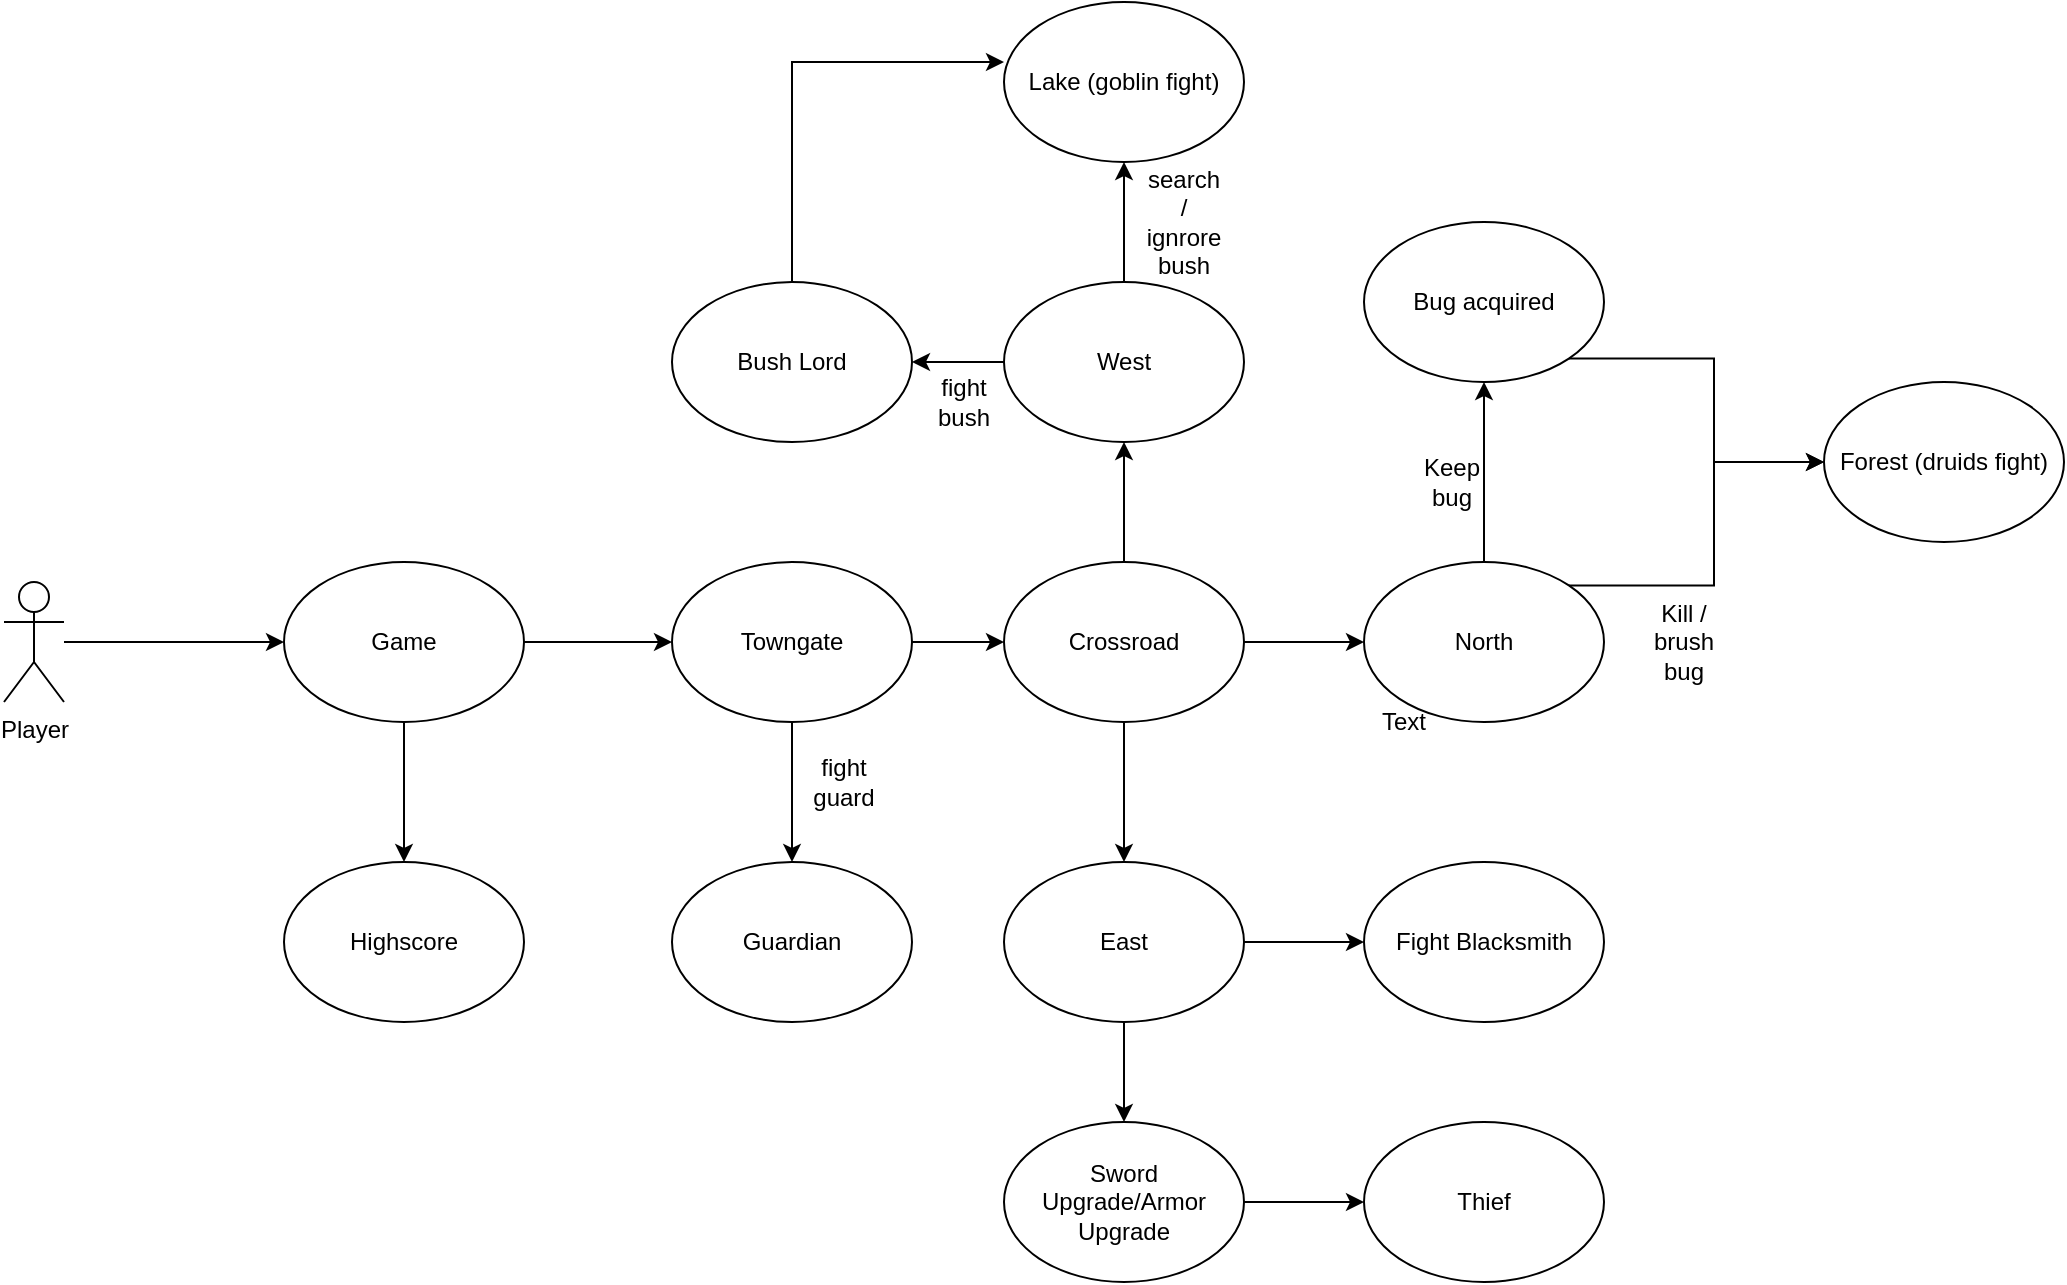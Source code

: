 <mxfile version="14.7.0" type="device"><diagram id="8BiqwPo4WJWJIYTNNp8k" name="Page-1"><mxGraphModel dx="2249" dy="832" grid="1" gridSize="10" guides="1" tooltips="1" connect="1" arrows="1" fold="1" page="1" pageScale="1" pageWidth="827" pageHeight="1169" math="0" shadow="0"><root><mxCell id="0"/><mxCell id="1" parent="0"/><mxCell id="FWE68lQqWWjsIYSTMt35-8" value="" style="edgeStyle=orthogonalEdgeStyle;rounded=0;orthogonalLoop=1;jettySize=auto;html=1;" edge="1" parent="1" source="FWE68lQqWWjsIYSTMt35-6" target="FWE68lQqWWjsIYSTMt35-7"><mxGeometry relative="1" as="geometry"/></mxCell><mxCell id="FWE68lQqWWjsIYSTMt35-6" value="Player" style="shape=umlActor;verticalLabelPosition=bottom;verticalAlign=top;html=1;outlineConnect=0;" vertex="1" parent="1"><mxGeometry x="-290" y="340" width="30" height="60" as="geometry"/></mxCell><mxCell id="FWE68lQqWWjsIYSTMt35-11" value="" style="edgeStyle=orthogonalEdgeStyle;rounded=0;orthogonalLoop=1;jettySize=auto;html=1;" edge="1" parent="1" source="FWE68lQqWWjsIYSTMt35-7" target="FWE68lQqWWjsIYSTMt35-9"><mxGeometry relative="1" as="geometry"/></mxCell><mxCell id="FWE68lQqWWjsIYSTMt35-13" value="" style="edgeStyle=orthogonalEdgeStyle;rounded=0;orthogonalLoop=1;jettySize=auto;html=1;" edge="1" parent="1" source="FWE68lQqWWjsIYSTMt35-7" target="FWE68lQqWWjsIYSTMt35-12"><mxGeometry relative="1" as="geometry"/></mxCell><mxCell id="FWE68lQqWWjsIYSTMt35-7" value="Game" style="ellipse;whiteSpace=wrap;html=1;" vertex="1" parent="1"><mxGeometry x="-150" y="330" width="120" height="80" as="geometry"/></mxCell><mxCell id="FWE68lQqWWjsIYSTMt35-9" value="Highscore" style="ellipse;whiteSpace=wrap;html=1;" vertex="1" parent="1"><mxGeometry x="-150" y="480" width="120" height="80" as="geometry"/></mxCell><mxCell id="FWE68lQqWWjsIYSTMt35-15" value="" style="edgeStyle=orthogonalEdgeStyle;rounded=0;orthogonalLoop=1;jettySize=auto;html=1;" edge="1" parent="1" source="FWE68lQqWWjsIYSTMt35-12" target="FWE68lQqWWjsIYSTMt35-14"><mxGeometry relative="1" as="geometry"/></mxCell><mxCell id="FWE68lQqWWjsIYSTMt35-17" value="" style="edgeStyle=orthogonalEdgeStyle;rounded=0;orthogonalLoop=1;jettySize=auto;html=1;" edge="1" parent="1" source="FWE68lQqWWjsIYSTMt35-12" target="FWE68lQqWWjsIYSTMt35-16"><mxGeometry relative="1" as="geometry"/></mxCell><mxCell id="FWE68lQqWWjsIYSTMt35-12" value="Towngate" style="ellipse;whiteSpace=wrap;html=1;" vertex="1" parent="1"><mxGeometry x="44" y="330" width="120" height="80" as="geometry"/></mxCell><mxCell id="FWE68lQqWWjsIYSTMt35-14" value="Guardian" style="ellipse;whiteSpace=wrap;html=1;" vertex="1" parent="1"><mxGeometry x="44" y="480" width="120" height="80" as="geometry"/></mxCell><mxCell id="FWE68lQqWWjsIYSTMt35-19" value="" style="edgeStyle=orthogonalEdgeStyle;rounded=0;orthogonalLoop=1;jettySize=auto;html=1;" edge="1" parent="1" source="FWE68lQqWWjsIYSTMt35-16" target="FWE68lQqWWjsIYSTMt35-18"><mxGeometry relative="1" as="geometry"/></mxCell><mxCell id="FWE68lQqWWjsIYSTMt35-21" value="" style="edgeStyle=orthogonalEdgeStyle;rounded=0;orthogonalLoop=1;jettySize=auto;html=1;" edge="1" parent="1" source="FWE68lQqWWjsIYSTMt35-16" target="FWE68lQqWWjsIYSTMt35-20"><mxGeometry relative="1" as="geometry"/></mxCell><mxCell id="FWE68lQqWWjsIYSTMt35-23" value="" style="edgeStyle=orthogonalEdgeStyle;rounded=0;orthogonalLoop=1;jettySize=auto;html=1;" edge="1" parent="1" source="FWE68lQqWWjsIYSTMt35-16"><mxGeometry relative="1" as="geometry"><mxPoint x="270" y="270" as="targetPoint"/></mxGeometry></mxCell><mxCell id="FWE68lQqWWjsIYSTMt35-16" value="Crossroad" style="ellipse;whiteSpace=wrap;html=1;" vertex="1" parent="1"><mxGeometry x="210" y="330" width="120" height="80" as="geometry"/></mxCell><mxCell id="FWE68lQqWWjsIYSTMt35-26" value="" style="edgeStyle=orthogonalEdgeStyle;rounded=0;orthogonalLoop=1;jettySize=auto;html=1;" edge="1" parent="1" source="FWE68lQqWWjsIYSTMt35-18" target="FWE68lQqWWjsIYSTMt35-24"><mxGeometry relative="1" as="geometry"/></mxCell><mxCell id="FWE68lQqWWjsIYSTMt35-28" style="edgeStyle=orthogonalEdgeStyle;rounded=0;orthogonalLoop=1;jettySize=auto;html=1;exitX=1;exitY=0;exitDx=0;exitDy=0;entryX=0;entryY=0.5;entryDx=0;entryDy=0;" edge="1" parent="1" source="FWE68lQqWWjsIYSTMt35-18" target="FWE68lQqWWjsIYSTMt35-25"><mxGeometry relative="1" as="geometry"/></mxCell><mxCell id="FWE68lQqWWjsIYSTMt35-18" value="North" style="ellipse;whiteSpace=wrap;html=1;" vertex="1" parent="1"><mxGeometry x="390" y="330" width="120" height="80" as="geometry"/></mxCell><mxCell id="FWE68lQqWWjsIYSTMt35-30" value="" style="edgeStyle=orthogonalEdgeStyle;rounded=0;orthogonalLoop=1;jettySize=auto;html=1;" edge="1" parent="1" source="FWE68lQqWWjsIYSTMt35-20" target="FWE68lQqWWjsIYSTMt35-29"><mxGeometry relative="1" as="geometry"/></mxCell><mxCell id="FWE68lQqWWjsIYSTMt35-32" value="" style="edgeStyle=orthogonalEdgeStyle;rounded=0;orthogonalLoop=1;jettySize=auto;html=1;" edge="1" parent="1" source="FWE68lQqWWjsIYSTMt35-20" target="FWE68lQqWWjsIYSTMt35-31"><mxGeometry relative="1" as="geometry"/></mxCell><mxCell id="FWE68lQqWWjsIYSTMt35-20" value="East" style="ellipse;whiteSpace=wrap;html=1;" vertex="1" parent="1"><mxGeometry x="210" y="480" width="120" height="80" as="geometry"/></mxCell><mxCell id="FWE68lQqWWjsIYSTMt35-36" value="" style="edgeStyle=orthogonalEdgeStyle;rounded=0;orthogonalLoop=1;jettySize=auto;html=1;" edge="1" parent="1" source="FWE68lQqWWjsIYSTMt35-22" target="FWE68lQqWWjsIYSTMt35-35"><mxGeometry relative="1" as="geometry"/></mxCell><mxCell id="FWE68lQqWWjsIYSTMt35-38" value="" style="edgeStyle=orthogonalEdgeStyle;rounded=0;orthogonalLoop=1;jettySize=auto;html=1;" edge="1" parent="1" source="FWE68lQqWWjsIYSTMt35-22" target="FWE68lQqWWjsIYSTMt35-37"><mxGeometry relative="1" as="geometry"/></mxCell><mxCell id="FWE68lQqWWjsIYSTMt35-22" value="West" style="ellipse;whiteSpace=wrap;html=1;" vertex="1" parent="1"><mxGeometry x="210" y="190" width="120" height="80" as="geometry"/></mxCell><mxCell id="FWE68lQqWWjsIYSTMt35-27" style="edgeStyle=orthogonalEdgeStyle;rounded=0;orthogonalLoop=1;jettySize=auto;html=1;exitX=1;exitY=1;exitDx=0;exitDy=0;" edge="1" parent="1" source="FWE68lQqWWjsIYSTMt35-24" target="FWE68lQqWWjsIYSTMt35-25"><mxGeometry relative="1" as="geometry"/></mxCell><mxCell id="FWE68lQqWWjsIYSTMt35-24" value="Bug acquired" style="ellipse;whiteSpace=wrap;html=1;" vertex="1" parent="1"><mxGeometry x="390" y="160" width="120" height="80" as="geometry"/></mxCell><mxCell id="FWE68lQqWWjsIYSTMt35-25" value="Forest (druids fight)" style="ellipse;whiteSpace=wrap;html=1;" vertex="1" parent="1"><mxGeometry x="620" y="240" width="120" height="80" as="geometry"/></mxCell><mxCell id="FWE68lQqWWjsIYSTMt35-34" value="" style="edgeStyle=orthogonalEdgeStyle;rounded=0;orthogonalLoop=1;jettySize=auto;html=1;" edge="1" parent="1" source="FWE68lQqWWjsIYSTMt35-29" target="FWE68lQqWWjsIYSTMt35-33"><mxGeometry relative="1" as="geometry"/></mxCell><mxCell id="FWE68lQqWWjsIYSTMt35-29" value="Sword Upgrade/Armor Upgrade" style="ellipse;whiteSpace=wrap;html=1;" vertex="1" parent="1"><mxGeometry x="210" y="610" width="120" height="80" as="geometry"/></mxCell><mxCell id="FWE68lQqWWjsIYSTMt35-31" value="Fight Blacksmith" style="ellipse;whiteSpace=wrap;html=1;" vertex="1" parent="1"><mxGeometry x="390" y="480" width="120" height="80" as="geometry"/></mxCell><mxCell id="FWE68lQqWWjsIYSTMt35-33" value="Thief" style="ellipse;whiteSpace=wrap;html=1;" vertex="1" parent="1"><mxGeometry x="390" y="610" width="120" height="80" as="geometry"/></mxCell><mxCell id="FWE68lQqWWjsIYSTMt35-39" style="edgeStyle=orthogonalEdgeStyle;rounded=0;orthogonalLoop=1;jettySize=auto;html=1;exitX=1;exitY=0;exitDx=0;exitDy=0;entryX=0;entryY=0.375;entryDx=0;entryDy=0;entryPerimeter=0;" edge="1" parent="1" source="FWE68lQqWWjsIYSTMt35-35" target="FWE68lQqWWjsIYSTMt35-37"><mxGeometry relative="1" as="geometry"><Array as="points"><mxPoint x="104" y="202"/><mxPoint x="104" y="80"/></Array></mxGeometry></mxCell><mxCell id="FWE68lQqWWjsIYSTMt35-35" value="Bush Lord" style="ellipse;whiteSpace=wrap;html=1;" vertex="1" parent="1"><mxGeometry x="44" y="190" width="120" height="80" as="geometry"/></mxCell><mxCell id="FWE68lQqWWjsIYSTMt35-37" value="Lake (goblin fight)" style="ellipse;whiteSpace=wrap;html=1;" vertex="1" parent="1"><mxGeometry x="210" y="50" width="120" height="80" as="geometry"/></mxCell><mxCell id="FWE68lQqWWjsIYSTMt35-40" value="Text" style="text;html=1;strokeColor=none;fillColor=none;align=center;verticalAlign=middle;whiteSpace=wrap;rounded=0;" vertex="1" parent="1"><mxGeometry x="390" y="400" width="40" height="20" as="geometry"/></mxCell><mxCell id="FWE68lQqWWjsIYSTMt35-41" value="Keep bug" style="text;html=1;strokeColor=none;fillColor=none;align=center;verticalAlign=middle;whiteSpace=wrap;rounded=0;" vertex="1" parent="1"><mxGeometry x="414" y="280" width="40" height="20" as="geometry"/></mxCell><mxCell id="FWE68lQqWWjsIYSTMt35-43" value="Kill / brush bug" style="text;html=1;strokeColor=none;fillColor=none;align=center;verticalAlign=middle;whiteSpace=wrap;rounded=0;" vertex="1" parent="1"><mxGeometry x="530" y="360" width="40" height="20" as="geometry"/></mxCell><mxCell id="FWE68lQqWWjsIYSTMt35-44" value="fight guard" style="text;html=1;strokeColor=none;fillColor=none;align=center;verticalAlign=middle;whiteSpace=wrap;rounded=0;" vertex="1" parent="1"><mxGeometry x="110" y="430" width="40" height="20" as="geometry"/></mxCell><mxCell id="FWE68lQqWWjsIYSTMt35-45" value="fight bush" style="text;html=1;strokeColor=none;fillColor=none;align=center;verticalAlign=middle;whiteSpace=wrap;rounded=0;" vertex="1" parent="1"><mxGeometry x="170" y="240" width="40" height="20" as="geometry"/></mxCell><mxCell id="FWE68lQqWWjsIYSTMt35-46" value="search / ignrore bush" style="text;html=1;strokeColor=none;fillColor=none;align=center;verticalAlign=middle;whiteSpace=wrap;rounded=0;" vertex="1" parent="1"><mxGeometry x="280" y="150" width="40" height="20" as="geometry"/></mxCell></root></mxGraphModel></diagram></mxfile>